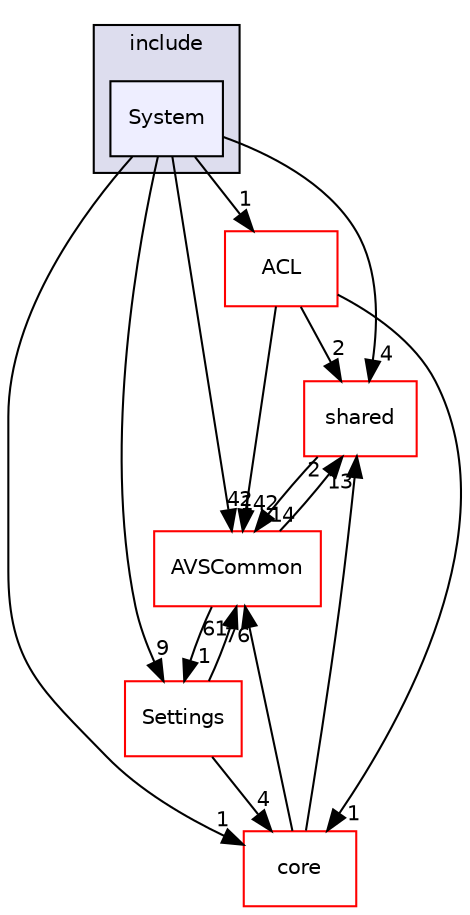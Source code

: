 digraph "/workplace/avs-device-sdk/CapabilityAgents/System/include/System" {
  compound=true
  node [ fontsize="10", fontname="Helvetica"];
  edge [ labelfontsize="10", labelfontname="Helvetica"];
  subgraph clusterdir_76128cd39a5afd90f6d9deea527eb79c {
    graph [ bgcolor="#ddddee", pencolor="black", label="include" fontname="Helvetica", fontsize="10", URL="dir_76128cd39a5afd90f6d9deea527eb79c.html"]
  dir_03b67ee1b6ab353c932baaa9d86e354a [shape=box, label="System", style="filled", fillcolor="#eeeeff", pencolor="black", URL="dir_03b67ee1b6ab353c932baaa9d86e354a.html"];
  }
  dir_9982052f7ce695d12571567315b2fafa [shape=box label="shared" fillcolor="white" style="filled" color="red" URL="dir_9982052f7ce695d12571567315b2fafa.html"];
  dir_8ae0dd75af039a94f4269584fb8eef13 [shape=box label="Settings" fillcolor="white" style="filled" color="red" URL="dir_8ae0dd75af039a94f4269584fb8eef13.html"];
  dir_b1dfedc9efa610ba8c818c30206ff41f [shape=box label="ACL" fillcolor="white" style="filled" color="red" URL="dir_b1dfedc9efa610ba8c818c30206ff41f.html"];
  dir_13e65effb2bde530b17b3d5eefcd0266 [shape=box label="AVSCommon" fillcolor="white" style="filled" color="red" URL="dir_13e65effb2bde530b17b3d5eefcd0266.html"];
  dir_4270bfced15e0e73154b13468c7c9ad9 [shape=box label="core" fillcolor="white" style="filled" color="red" URL="dir_4270bfced15e0e73154b13468c7c9ad9.html"];
  dir_9982052f7ce695d12571567315b2fafa->dir_13e65effb2bde530b17b3d5eefcd0266 [headlabel="14", labeldistance=1.5 headhref="dir_000598_000017.html"];
  dir_03b67ee1b6ab353c932baaa9d86e354a->dir_9982052f7ce695d12571567315b2fafa [headlabel="4", labeldistance=1.5 headhref="dir_000422_000598.html"];
  dir_03b67ee1b6ab353c932baaa9d86e354a->dir_8ae0dd75af039a94f4269584fb8eef13 [headlabel="9", labeldistance=1.5 headhref="dir_000422_000588.html"];
  dir_03b67ee1b6ab353c932baaa9d86e354a->dir_b1dfedc9efa610ba8c818c30206ff41f [headlabel="1", labeldistance=1.5 headhref="dir_000422_000000.html"];
  dir_03b67ee1b6ab353c932baaa9d86e354a->dir_13e65effb2bde530b17b3d5eefcd0266 [headlabel="42", labeldistance=1.5 headhref="dir_000422_000017.html"];
  dir_03b67ee1b6ab353c932baaa9d86e354a->dir_4270bfced15e0e73154b13468c7c9ad9 [headlabel="1", labeldistance=1.5 headhref="dir_000422_000461.html"];
  dir_8ae0dd75af039a94f4269584fb8eef13->dir_13e65effb2bde530b17b3d5eefcd0266 [headlabel="61", labeldistance=1.5 headhref="dir_000588_000017.html"];
  dir_8ae0dd75af039a94f4269584fb8eef13->dir_4270bfced15e0e73154b13468c7c9ad9 [headlabel="4", labeldistance=1.5 headhref="dir_000588_000461.html"];
  dir_b1dfedc9efa610ba8c818c30206ff41f->dir_9982052f7ce695d12571567315b2fafa [headlabel="2", labeldistance=1.5 headhref="dir_000000_000598.html"];
  dir_b1dfedc9efa610ba8c818c30206ff41f->dir_13e65effb2bde530b17b3d5eefcd0266 [headlabel="142", labeldistance=1.5 headhref="dir_000000_000017.html"];
  dir_b1dfedc9efa610ba8c818c30206ff41f->dir_4270bfced15e0e73154b13468c7c9ad9 [headlabel="1", labeldistance=1.5 headhref="dir_000000_000461.html"];
  dir_13e65effb2bde530b17b3d5eefcd0266->dir_9982052f7ce695d12571567315b2fafa [headlabel="2", labeldistance=1.5 headhref="dir_000017_000598.html"];
  dir_13e65effb2bde530b17b3d5eefcd0266->dir_8ae0dd75af039a94f4269584fb8eef13 [headlabel="1", labeldistance=1.5 headhref="dir_000017_000588.html"];
  dir_4270bfced15e0e73154b13468c7c9ad9->dir_9982052f7ce695d12571567315b2fafa [headlabel="13", labeldistance=1.5 headhref="dir_000461_000598.html"];
  dir_4270bfced15e0e73154b13468c7c9ad9->dir_13e65effb2bde530b17b3d5eefcd0266 [headlabel="76", labeldistance=1.5 headhref="dir_000461_000017.html"];
}
